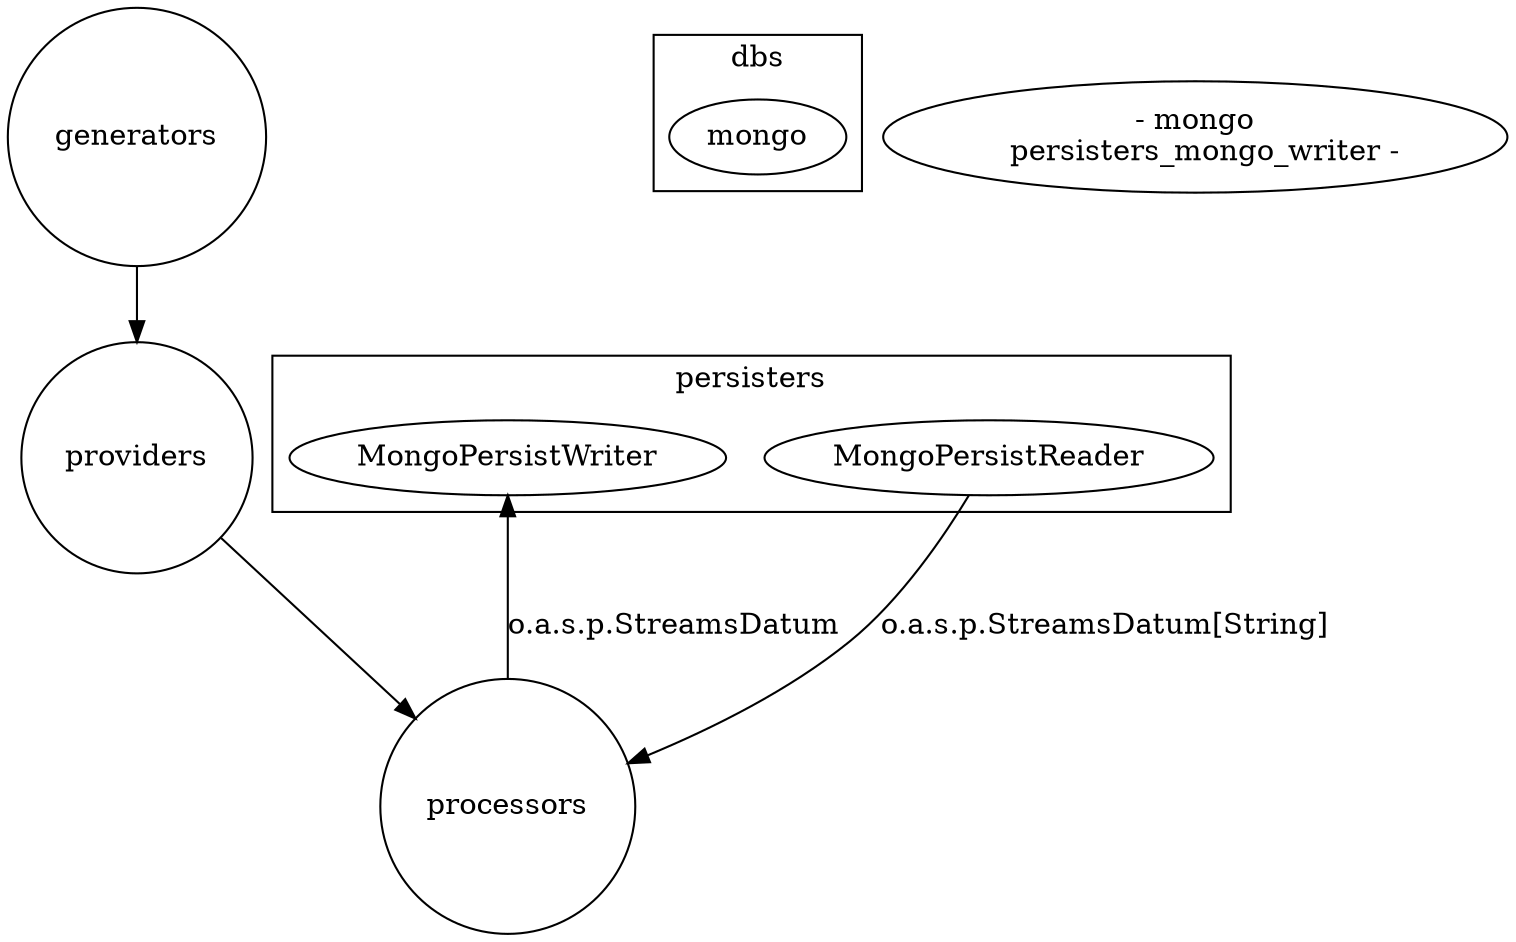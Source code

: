 digraph g {

  graph [compound = true];

  //presentation
  splines = true;
  overlap = false;
  rankdir = TB;

  generators [label="generators", shape="circle"];
  providers [label="providers", shape="circle"];
  processors [label="processors", shape="circle"];

  subgraph cluster_persisters {
    label="persisters";
    persisters_mongo_reader [label="MongoPersistReader"]
    persisters_mongo_writer [label="MongoPersistWriter"]
  }

  subgraph cluster_dbs {
    label="dbs";
    mongo [label="mongo"]
  }

  generators -> providers
  providers -> processors
  processors -> persisters_mongo_writer [label="o.a.s.p.StreamsDatum"]
  persisters_mongo_reader -> processors [label="o.a.s.p.StreamsDatum[String]"]
  persisters_mongo_reader <- mongo
  persisters_mongo_writer -> mongo

}
